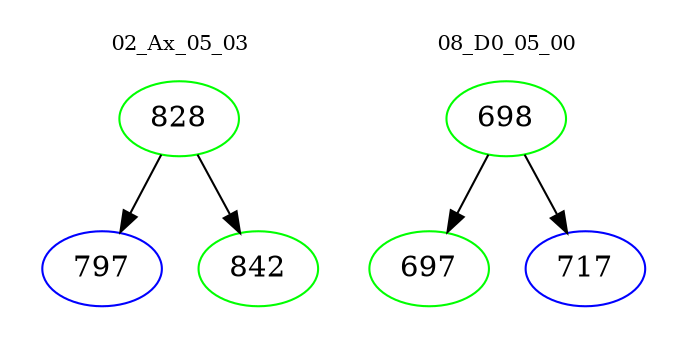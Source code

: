 digraph{
subgraph cluster_0 {
color = white
label = "02_Ax_05_03";
fontsize=10;
T0_828 [label="828", color="green"]
T0_828 -> T0_797 [color="black"]
T0_797 [label="797", color="blue"]
T0_828 -> T0_842 [color="black"]
T0_842 [label="842", color="green"]
}
subgraph cluster_1 {
color = white
label = "08_D0_05_00";
fontsize=10;
T1_698 [label="698", color="green"]
T1_698 -> T1_697 [color="black"]
T1_697 [label="697", color="green"]
T1_698 -> T1_717 [color="black"]
T1_717 [label="717", color="blue"]
}
}
